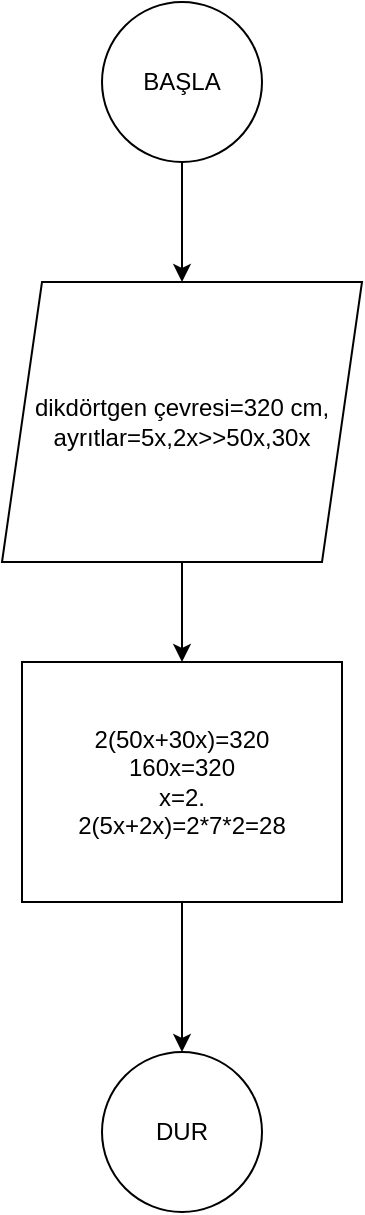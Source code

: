 <mxfile version="15.0.3" type="device"><diagram id="6HqDtXD_YU3hrI_Wi58l" name="Page-1"><mxGraphModel dx="373" dy="470" grid="1" gridSize="10" guides="1" tooltips="1" connect="1" arrows="1" fold="1" page="1" pageScale="1" pageWidth="827" pageHeight="1169" math="0" shadow="0"><root><mxCell id="0"/><mxCell id="1" parent="0"/><mxCell id="_s9-u0ZAyzMxH-ZrUbqR-4" value="" style="edgeStyle=orthogonalEdgeStyle;rounded=0;orthogonalLoop=1;jettySize=auto;html=1;" edge="1" parent="1" source="_s9-u0ZAyzMxH-ZrUbqR-1" target="_s9-u0ZAyzMxH-ZrUbqR-3"><mxGeometry relative="1" as="geometry"/></mxCell><mxCell id="_s9-u0ZAyzMxH-ZrUbqR-1" value="BAŞLA" style="ellipse;whiteSpace=wrap;html=1;aspect=fixed;" vertex="1" parent="1"><mxGeometry x="140" y="60" width="80" height="80" as="geometry"/></mxCell><mxCell id="_s9-u0ZAyzMxH-ZrUbqR-2" value="DUR" style="ellipse;whiteSpace=wrap;html=1;aspect=fixed;" vertex="1" parent="1"><mxGeometry x="140" y="585" width="80" height="80" as="geometry"/></mxCell><mxCell id="_s9-u0ZAyzMxH-ZrUbqR-6" value="" style="edgeStyle=orthogonalEdgeStyle;rounded=0;orthogonalLoop=1;jettySize=auto;html=1;" edge="1" parent="1" source="_s9-u0ZAyzMxH-ZrUbqR-3" target="_s9-u0ZAyzMxH-ZrUbqR-5"><mxGeometry relative="1" as="geometry"/></mxCell><mxCell id="_s9-u0ZAyzMxH-ZrUbqR-3" value="dikdörtgen çevresi=320 cm,&lt;br&gt;ayrıtlar=5x,2x&amp;gt;&amp;gt;50x,30x&lt;br&gt;" style="shape=parallelogram;perimeter=parallelogramPerimeter;whiteSpace=wrap;html=1;fixedSize=1;" vertex="1" parent="1"><mxGeometry x="90" y="200" width="180" height="140" as="geometry"/></mxCell><mxCell id="_s9-u0ZAyzMxH-ZrUbqR-7" value="" style="edgeStyle=orthogonalEdgeStyle;rounded=0;orthogonalLoop=1;jettySize=auto;html=1;" edge="1" parent="1" source="_s9-u0ZAyzMxH-ZrUbqR-5" target="_s9-u0ZAyzMxH-ZrUbqR-2"><mxGeometry relative="1" as="geometry"/></mxCell><mxCell id="_s9-u0ZAyzMxH-ZrUbqR-5" value="2(50x+30x)=320&lt;br&gt;160x=320&lt;br&gt;x=2.&lt;br&gt;2(5x+2x)=2*7*2=28" style="rounded=0;whiteSpace=wrap;html=1;" vertex="1" parent="1"><mxGeometry x="100" y="390" width="160" height="120" as="geometry"/></mxCell></root></mxGraphModel></diagram></mxfile>